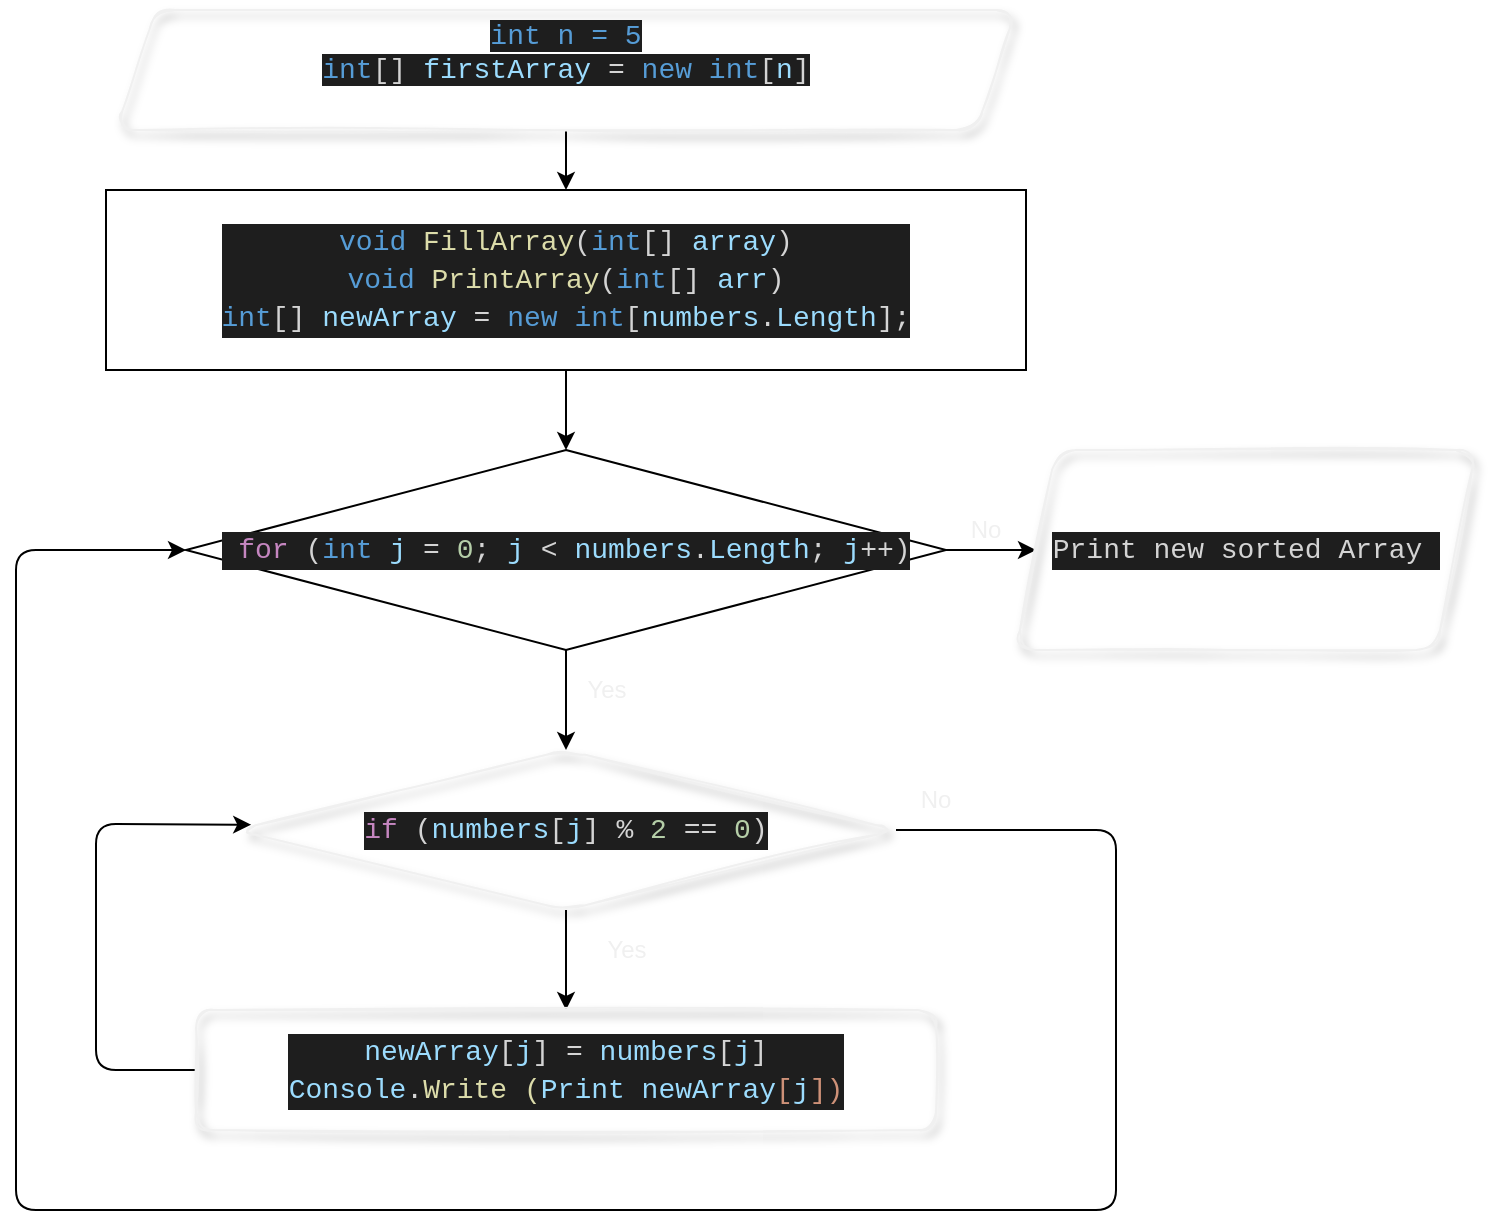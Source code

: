 <mxfile>
    <diagram id="UXEMBDXAGEZXhSdyWL5F" name="Page-1">
        <mxGraphModel dx="724" dy="975" grid="1" gridSize="10" guides="1" tooltips="1" connect="1" arrows="1" fold="1" page="0" pageScale="1" pageWidth="827" pageHeight="1169" math="0" shadow="0">
            <root>
                <mxCell id="0"/>
                <mxCell id="1" parent="0"/>
                <mxCell id="7" style="edgeStyle=none;html=1;exitX=0.5;exitY=1;exitDx=0;exitDy=0;strokeColor=none;" edge="1" parent="1" target="5">
                    <mxGeometry relative="1" as="geometry">
                        <mxPoint x="315" y="-70" as="sourcePoint"/>
                    </mxGeometry>
                </mxCell>
                <mxCell id="23" style="edgeStyle=none;html=1;exitX=0.5;exitY=1;exitDx=0;exitDy=0;fontColor=#f0f0f0;" edge="1" parent="1" source="4">
                    <mxGeometry relative="1" as="geometry">
                        <mxPoint x="305" y="230" as="targetPoint"/>
                        <Array as="points">
                            <mxPoint x="305" y="190"/>
                        </Array>
                    </mxGeometry>
                </mxCell>
                <mxCell id="39" style="edgeStyle=none;html=1;exitX=1;exitY=0.5;exitDx=0;exitDy=0;fontColor=#f0f0f0;" edge="1" parent="1" source="4">
                    <mxGeometry relative="1" as="geometry">
                        <mxPoint x="540" y="130" as="targetPoint"/>
                    </mxGeometry>
                </mxCell>
                <mxCell id="4" value="&lt;div style=&quot;color: rgb(212 , 212 , 212) ; background-color: rgb(30 , 30 , 30) ; font-family: &amp;#34;consolas&amp;#34; , &amp;#34;courier new&amp;#34; , monospace ; font-size: 14px ; line-height: 19px&quot;&gt;&amp;nbsp;&lt;span style=&quot;color: #c586c0&quot;&gt;for&lt;/span&gt; (&lt;span style=&quot;color: #569cd6&quot;&gt;int&lt;/span&gt; &lt;span style=&quot;color: #9cdcfe&quot;&gt;j&lt;/span&gt; = &lt;span style=&quot;color: #b5cea8&quot;&gt;0&lt;/span&gt;; &lt;span style=&quot;color: #9cdcfe&quot;&gt;j&lt;/span&gt; &amp;lt; &lt;span style=&quot;color: #9cdcfe&quot;&gt;numbers&lt;/span&gt;.&lt;span style=&quot;color: #9cdcfe&quot;&gt;Length&lt;/span&gt;; &lt;span style=&quot;color: #9cdcfe&quot;&gt;j&lt;/span&gt;++)&lt;/div&gt;" style="rhombus;whiteSpace=wrap;html=1;" vertex="1" parent="1">
                    <mxGeometry x="115" y="80" width="380" height="100" as="geometry"/>
                </mxCell>
                <mxCell id="21" style="edgeStyle=none;html=1;exitX=0.5;exitY=1;exitDx=0;exitDy=0;entryX=0.5;entryY=0;entryDx=0;entryDy=0;fontColor=#f0f0f0;" edge="1" parent="1" source="5" target="4">
                    <mxGeometry relative="1" as="geometry"/>
                </mxCell>
                <mxCell id="5" value="&lt;div style=&quot;color: rgb(212 , 212 , 212) ; background-color: rgb(30 , 30 , 30) ; font-family: &amp;#34;consolas&amp;#34; , &amp;#34;courier new&amp;#34; , monospace ; font-size: 14px ; line-height: 19px&quot;&gt;&lt;span style=&quot;color: #569cd6&quot;&gt;void&lt;/span&gt; &lt;span style=&quot;color: #dcdcaa&quot;&gt;FillArray&lt;/span&gt;(&lt;span style=&quot;color: #569cd6&quot;&gt;int&lt;/span&gt;[] &lt;span style=&quot;color: #9cdcfe&quot;&gt;array&lt;/span&gt;)&lt;/div&gt;&lt;div style=&quot;color: rgb(212 , 212 , 212) ; background-color: rgb(30 , 30 , 30) ; font-family: &amp;#34;consolas&amp;#34; , &amp;#34;courier new&amp;#34; , monospace ; font-size: 14px ; line-height: 19px&quot;&gt;&lt;div style=&quot;line-height: 19px&quot;&gt;&lt;span style=&quot;color: #569cd6&quot;&gt;void&lt;/span&gt; &lt;span style=&quot;color: #dcdcaa&quot;&gt;PrintArray&lt;/span&gt;(&lt;span style=&quot;color: #569cd6&quot;&gt;int&lt;/span&gt;[] &lt;span style=&quot;color: #9cdcfe&quot;&gt;arr&lt;/span&gt;)&lt;/div&gt;&lt;div style=&quot;line-height: 19px&quot;&gt;&lt;div style=&quot;font-family: &amp;#34;consolas&amp;#34; , &amp;#34;courier new&amp;#34; , monospace ; line-height: 19px&quot;&gt;&lt;span style=&quot;color: #569cd6&quot;&gt;int&lt;/span&gt;[] &lt;span style=&quot;color: #9cdcfe&quot;&gt;newArray&lt;/span&gt; = &lt;span style=&quot;color: #569cd6&quot;&gt;new&lt;/span&gt; &lt;span style=&quot;color: #569cd6&quot;&gt;int&lt;/span&gt;[&lt;span style=&quot;color: #9cdcfe&quot;&gt;numbers&lt;/span&gt;.&lt;span style=&quot;color: #9cdcfe&quot;&gt;Length&lt;/span&gt;];&lt;/div&gt;&lt;/div&gt;&lt;/div&gt;" style="rounded=0;whiteSpace=wrap;html=1;" vertex="1" parent="1">
                    <mxGeometry x="75" y="-50" width="460" height="90" as="geometry"/>
                </mxCell>
                <mxCell id="17" style="edgeStyle=none;html=1;exitX=0.5;exitY=1;exitDx=0;exitDy=0;fontColor=#f0f0f0;" edge="1" parent="1" source="15" target="5">
                    <mxGeometry relative="1" as="geometry"/>
                </mxCell>
                <mxCell id="15" value="&lt;span style=&quot;font-family: &amp;#34;consolas&amp;#34; , &amp;#34;courier new&amp;#34; , monospace ; font-size: 14px ; background-color: rgb(30 , 30 , 30) ; color: rgb(86 , 156 , 214)&quot;&gt;int n = 5&lt;br&gt;int&lt;/span&gt;&lt;span style=&quot;color: rgb(212 , 212 , 212) ; font-family: &amp;#34;consolas&amp;#34; , &amp;#34;courier new&amp;#34; , monospace ; font-size: 14px ; background-color: rgb(30 , 30 , 30)&quot;&gt;[]&amp;nbsp;&lt;/span&gt;&lt;span style=&quot;font-family: &amp;#34;consolas&amp;#34; , &amp;#34;courier new&amp;#34; , monospace ; font-size: 14px ; background-color: rgb(30 , 30 , 30) ; color: rgb(156 , 220 , 254)&quot;&gt;firstArray&lt;/span&gt;&lt;span style=&quot;color: rgb(212 , 212 , 212) ; font-family: &amp;#34;consolas&amp;#34; , &amp;#34;courier new&amp;#34; , monospace ; font-size: 14px ; background-color: rgb(30 , 30 , 30)&quot;&gt;&amp;nbsp;=&amp;nbsp;&lt;/span&gt;&lt;span style=&quot;font-family: &amp;#34;consolas&amp;#34; , &amp;#34;courier new&amp;#34; , monospace ; font-size: 14px ; background-color: rgb(30 , 30 , 30) ; color: rgb(86 , 156 , 214)&quot;&gt;new&lt;/span&gt;&lt;span style=&quot;color: rgb(212 , 212 , 212) ; font-family: &amp;#34;consolas&amp;#34; , &amp;#34;courier new&amp;#34; , monospace ; font-size: 14px ; background-color: rgb(30 , 30 , 30)&quot;&gt;&amp;nbsp;&lt;/span&gt;&lt;span style=&quot;font-family: &amp;#34;consolas&amp;#34; , &amp;#34;courier new&amp;#34; , monospace ; font-size: 14px ; background-color: rgb(30 , 30 , 30) ; color: rgb(86 , 156 , 214)&quot;&gt;int&lt;/span&gt;&lt;span style=&quot;color: rgb(212 , 212 , 212) ; font-family: &amp;#34;consolas&amp;#34; , &amp;#34;courier new&amp;#34; , monospace ; font-size: 14px ; background-color: rgb(30 , 30 , 30)&quot;&gt;[&lt;/span&gt;&lt;span style=&quot;font-family: &amp;#34;consolas&amp;#34; , &amp;#34;courier new&amp;#34; , monospace ; font-size: 14px ; background-color: rgb(30 , 30 , 30) ; color: rgb(156 , 220 , 254)&quot;&gt;n&lt;/span&gt;&lt;span style=&quot;color: rgb(212 , 212 , 212) ; font-family: &amp;#34;consolas&amp;#34; , &amp;#34;courier new&amp;#34; , monospace ; font-size: 14px ; background-color: rgb(30 , 30 , 30)&quot;&gt;]&lt;br&gt;&lt;br&gt;&lt;/span&gt;" style="shape=parallelogram;perimeter=parallelogramPerimeter;whiteSpace=wrap;html=1;fixedSize=1;rounded=1;shadow=1;glass=1;sketch=1;fontColor=#f0f0f0;strokeColor=#f0f0f0;fillColor=none;gradientColor=#ffffff;" vertex="1" parent="1">
                    <mxGeometry x="80" y="-140" width="450" height="60" as="geometry"/>
                </mxCell>
                <mxCell id="24" value="No" style="text;html=1;strokeColor=none;fillColor=none;align=center;verticalAlign=middle;whiteSpace=wrap;rounded=0;shadow=1;glass=1;sketch=1;fontColor=#f0f0f0;" vertex="1" parent="1">
                    <mxGeometry x="495" y="110" width="40" height="20" as="geometry"/>
                </mxCell>
                <mxCell id="25" value="Yes" style="text;html=1;align=center;verticalAlign=middle;resizable=0;points=[];autosize=1;strokeColor=none;fontColor=#f0f0f0;" vertex="1" parent="1">
                    <mxGeometry x="310" y="190" width="30" height="20" as="geometry"/>
                </mxCell>
                <mxCell id="32" style="edgeStyle=none;html=1;exitX=0.5;exitY=1;exitDx=0;exitDy=0;fontColor=#f0f0f0;" edge="1" parent="1" source="27">
                    <mxGeometry relative="1" as="geometry">
                        <mxPoint x="305" y="360" as="targetPoint"/>
                        <Array as="points">
                            <mxPoint x="305" y="340"/>
                        </Array>
                    </mxGeometry>
                </mxCell>
                <mxCell id="54" style="edgeStyle=none;html=1;exitX=1;exitY=0.5;exitDx=0;exitDy=0;entryX=0;entryY=0.5;entryDx=0;entryDy=0;fontColor=#f0f0f0;" edge="1" parent="1" source="27" target="4">
                    <mxGeometry relative="1" as="geometry">
                        <Array as="points">
                            <mxPoint x="580" y="270"/>
                            <mxPoint x="580" y="460"/>
                            <mxPoint x="30" y="460"/>
                            <mxPoint x="30" y="130"/>
                        </Array>
                    </mxGeometry>
                </mxCell>
                <mxCell id="27" value="&lt;div style=&quot;color: rgb(212 , 212 , 212) ; background-color: rgb(30 , 30 , 30) ; font-family: &amp;#34;consolas&amp;#34; , &amp;#34;courier new&amp;#34; , monospace ; font-size: 14px ; line-height: 19px&quot;&gt;&lt;span style=&quot;color: #c586c0&quot;&gt;if&lt;/span&gt; (&lt;span style=&quot;color: #9cdcfe&quot;&gt;numbers&lt;/span&gt;[&lt;span style=&quot;color: #9cdcfe&quot;&gt;j&lt;/span&gt;] % &lt;span style=&quot;color: #b5cea8&quot;&gt;2&lt;/span&gt; == &lt;span style=&quot;color: #b5cea8&quot;&gt;0&lt;/span&gt;)&lt;/div&gt;" style="rhombus;whiteSpace=wrap;html=1;rounded=1;shadow=1;glass=1;sketch=1;fontColor=#f0f0f0;strokeColor=#f0f0f0;fillColor=none;gradientColor=#ffffff;" vertex="1" parent="1">
                    <mxGeometry x="140" y="230" width="330" height="80" as="geometry"/>
                </mxCell>
                <mxCell id="41" value="No" style="text;html=1;strokeColor=none;fillColor=none;align=center;verticalAlign=middle;whiteSpace=wrap;rounded=0;shadow=1;glass=1;sketch=1;fontColor=#f0f0f0;" vertex="1" parent="1">
                    <mxGeometry x="470" y="250" width="40" height="10" as="geometry"/>
                </mxCell>
                <mxCell id="42" value="Yes" style="text;html=1;align=center;verticalAlign=middle;resizable=0;points=[];autosize=1;strokeColor=none;fontColor=#f0f0f0;" vertex="1" parent="1">
                    <mxGeometry x="320" y="320" width="30" height="20" as="geometry"/>
                </mxCell>
                <mxCell id="51" style="edgeStyle=none;html=1;exitX=0;exitY=0.5;exitDx=0;exitDy=0;entryX=0.023;entryY=0.467;entryDx=0;entryDy=0;entryPerimeter=0;fontColor=#f0f0f0;" edge="1" parent="1" source="44" target="27">
                    <mxGeometry relative="1" as="geometry">
                        <Array as="points">
                            <mxPoint x="70" y="390"/>
                            <mxPoint x="70" y="267"/>
                        </Array>
                    </mxGeometry>
                </mxCell>
                <mxCell id="44" value="&lt;div style=&quot;color: rgb(212 , 212 , 212) ; background-color: rgb(30 , 30 , 30) ; font-family: &amp;#34;consolas&amp;#34; , &amp;#34;courier new&amp;#34; , monospace ; font-size: 14px ; line-height: 19px&quot;&gt;&lt;span style=&quot;color: #9cdcfe&quot;&gt;newArray&lt;/span&gt;[&lt;span style=&quot;color: #9cdcfe&quot;&gt;j&lt;/span&gt;] = &lt;span style=&quot;color: #9cdcfe&quot;&gt;numbers&lt;/span&gt;[&lt;span style=&quot;color: #9cdcfe&quot;&gt;j&lt;/span&gt;]&lt;/div&gt;&lt;div style=&quot;color: rgb(212 , 212 , 212) ; background-color: rgb(30 , 30 , 30) ; font-family: &amp;#34;consolas&amp;#34; , &amp;#34;courier new&amp;#34; , monospace ; font-size: 14px ; line-height: 19px&quot;&gt;&lt;div style=&quot;line-height: 19px&quot;&gt;&lt;span style=&quot;color: rgb(156 , 220 , 254)&quot;&gt;Console&lt;/span&gt;.&lt;span style=&quot;color: rgb(220 , 220 , 170)&quot;&gt;Write (&lt;/span&gt;&lt;span style=&quot;color: rgb(156 , 220 , 254)&quot;&gt;Print newArray&lt;/span&gt;&lt;span style=&quot;color: rgb(206 , 145 , 120)&quot;&gt;[&lt;/span&gt;&lt;span style=&quot;color: rgb(156 , 220 , 254)&quot;&gt;j&lt;/span&gt;&lt;span style=&quot;color: rgb(206 , 145 , 120)&quot;&gt;])&lt;/span&gt;&lt;/div&gt;&lt;/div&gt;" style="rounded=1;whiteSpace=wrap;html=1;shadow=1;glass=1;sketch=1;fontColor=#f0f0f0;strokeColor=#f0f0f0;fillColor=none;gradientColor=#ffffff;" vertex="1" parent="1">
                    <mxGeometry x="120" y="360" width="370" height="60" as="geometry"/>
                </mxCell>
                <mxCell id="45" value="&lt;div style=&quot;color: rgb(212 , 212 , 212) ; background-color: rgb(30 , 30 , 30) ; font-family: &amp;#34;consolas&amp;#34; , &amp;#34;courier new&amp;#34; , monospace ; font-size: 14px ; line-height: 19px&quot;&gt;Print new sorted Array&amp;nbsp;&lt;/div&gt;" style="shape=parallelogram;perimeter=parallelogramPerimeter;whiteSpace=wrap;html=1;fixedSize=1;rounded=1;shadow=1;glass=1;sketch=1;fontColor=#f0f0f0;strokeColor=#f0f0f0;fillColor=none;gradientColor=#ffffff;" vertex="1" parent="1">
                    <mxGeometry x="530" y="80" width="230" height="100" as="geometry"/>
                </mxCell>
            </root>
        </mxGraphModel>
    </diagram>
</mxfile>